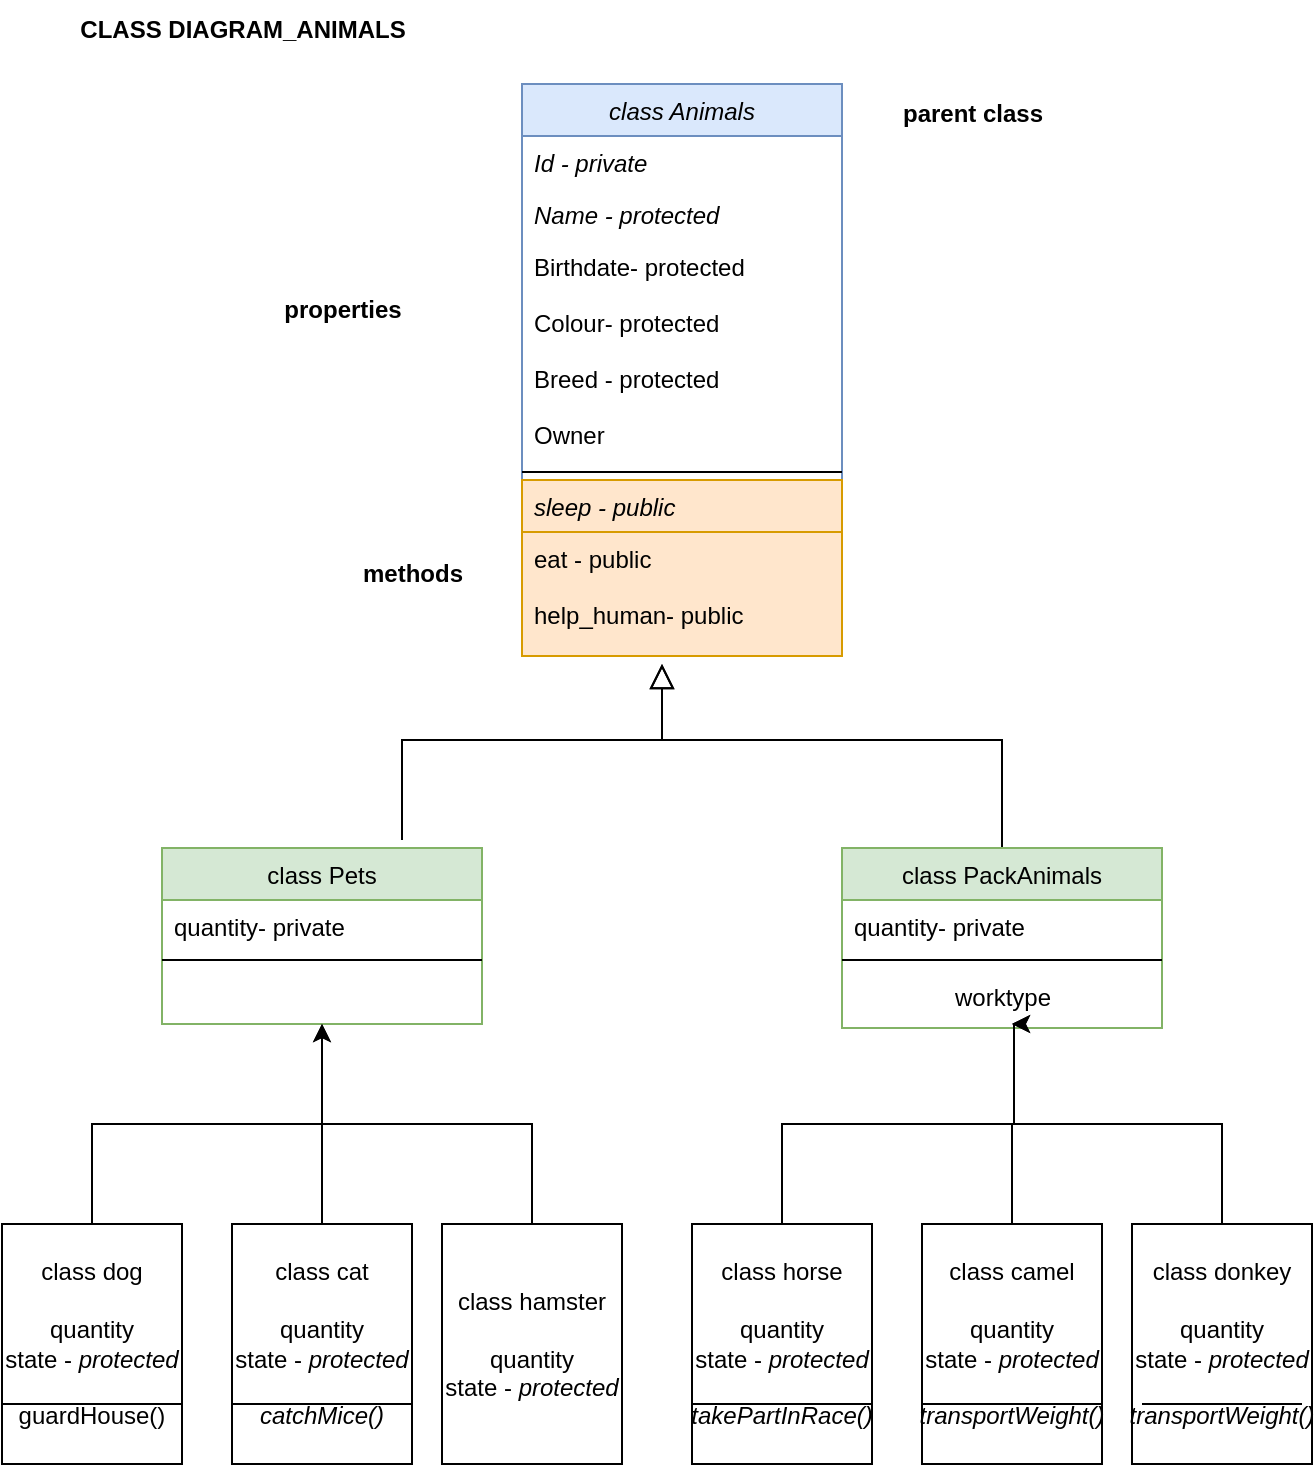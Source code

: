 <mxfile version="24.8.2">
  <diagram id="C5RBs43oDa-KdzZeNtuy" name="Page-1">
    <mxGraphModel dx="2074" dy="1144" grid="1" gridSize="10" guides="1" tooltips="1" connect="1" arrows="1" fold="1" page="1" pageScale="1" pageWidth="827" pageHeight="1169" math="0" shadow="0">
      <root>
        <mxCell id="WIyWlLk6GJQsqaUBKTNV-0" />
        <mxCell id="WIyWlLk6GJQsqaUBKTNV-1" parent="WIyWlLk6GJQsqaUBKTNV-0" />
        <mxCell id="zkfFHV4jXpPFQw0GAbJ--0" value="class Animals" style="swimlane;fontStyle=2;align=center;verticalAlign=top;childLayout=stackLayout;horizontal=1;startSize=26;horizontalStack=0;resizeParent=1;resizeLast=0;collapsible=1;marginBottom=0;rounded=0;shadow=0;strokeWidth=1;fillColor=#dae8fc;strokeColor=#6c8ebf;" parent="WIyWlLk6GJQsqaUBKTNV-1" vertex="1">
          <mxGeometry x="290" y="80" width="160" height="286" as="geometry">
            <mxRectangle x="230" y="140" width="160" height="26" as="alternateBounds" />
          </mxGeometry>
        </mxCell>
        <mxCell id="zkfFHV4jXpPFQw0GAbJ--1" value="Id - private" style="text;align=left;verticalAlign=top;spacingLeft=4;spacingRight=4;overflow=hidden;rotatable=0;points=[[0,0.5],[1,0.5]];portConstraint=eastwest;fontStyle=2" parent="zkfFHV4jXpPFQw0GAbJ--0" vertex="1">
          <mxGeometry y="26" width="160" height="26" as="geometry" />
        </mxCell>
        <mxCell id="zkfFHV4jXpPFQw0GAbJ--2" value="Name - protected" style="text;align=left;verticalAlign=top;spacingLeft=4;spacingRight=4;overflow=hidden;rotatable=0;points=[[0,0.5],[1,0.5]];portConstraint=eastwest;rounded=0;shadow=0;html=0;fontStyle=2" parent="zkfFHV4jXpPFQw0GAbJ--0" vertex="1">
          <mxGeometry y="52" width="160" height="26" as="geometry" />
        </mxCell>
        <mxCell id="zkfFHV4jXpPFQw0GAbJ--3" value="Birthdate- protected&#xa;&#xa;Colour- protected&#xa;&#xa;Breed - protected&#xa;&#xa;Owner" style="text;align=left;verticalAlign=top;spacingLeft=4;spacingRight=4;overflow=hidden;rotatable=0;points=[[0,0.5],[1,0.5]];portConstraint=eastwest;rounded=0;shadow=0;html=0;" parent="zkfFHV4jXpPFQw0GAbJ--0" vertex="1">
          <mxGeometry y="78" width="160" height="112" as="geometry" />
        </mxCell>
        <mxCell id="zkfFHV4jXpPFQw0GAbJ--4" value="" style="line;html=1;strokeWidth=1;align=left;verticalAlign=middle;spacingTop=-1;spacingLeft=3;spacingRight=3;rotatable=0;labelPosition=right;points=[];portConstraint=eastwest;" parent="zkfFHV4jXpPFQw0GAbJ--0" vertex="1">
          <mxGeometry y="190" width="160" height="8" as="geometry" />
        </mxCell>
        <mxCell id="WFxcKhzCwbzo-_k_8gMy-2" value="sleep - public" style="text;align=left;verticalAlign=top;spacingLeft=4;spacingRight=4;overflow=hidden;rotatable=0;points=[[0,0.5],[1,0.5]];portConstraint=eastwest;fillColor=#ffe6cc;strokeColor=#d79b00;fontStyle=2" vertex="1" parent="zkfFHV4jXpPFQw0GAbJ--0">
          <mxGeometry y="198" width="160" height="26" as="geometry" />
        </mxCell>
        <mxCell id="zkfFHV4jXpPFQw0GAbJ--5" value="eat - public&#xa;&#xa;help_human- public" style="text;align=left;verticalAlign=top;spacingLeft=4;spacingRight=4;overflow=hidden;rotatable=0;points=[[0,0.5],[1,0.5]];portConstraint=eastwest;fillColor=#ffe6cc;strokeColor=#d79b00;" parent="zkfFHV4jXpPFQw0GAbJ--0" vertex="1">
          <mxGeometry y="224" width="160" height="62" as="geometry" />
        </mxCell>
        <mxCell id="zkfFHV4jXpPFQw0GAbJ--6" value="class Pets" style="swimlane;fontStyle=0;align=center;verticalAlign=top;childLayout=stackLayout;horizontal=1;startSize=26;horizontalStack=0;resizeParent=1;resizeLast=0;collapsible=1;marginBottom=0;rounded=0;shadow=0;strokeWidth=1;fillColor=#d5e8d4;strokeColor=#82b366;" parent="WIyWlLk6GJQsqaUBKTNV-1" vertex="1">
          <mxGeometry x="110" y="462" width="160" height="88" as="geometry">
            <mxRectangle x="130" y="380" width="160" height="26" as="alternateBounds" />
          </mxGeometry>
        </mxCell>
        <mxCell id="zkfFHV4jXpPFQw0GAbJ--7" value="quantity- private" style="text;align=left;verticalAlign=top;spacingLeft=4;spacingRight=4;overflow=hidden;rotatable=0;points=[[0,0.5],[1,0.5]];portConstraint=eastwest;" parent="zkfFHV4jXpPFQw0GAbJ--6" vertex="1">
          <mxGeometry y="26" width="160" height="26" as="geometry" />
        </mxCell>
        <mxCell id="zkfFHV4jXpPFQw0GAbJ--9" value="" style="line;html=1;strokeWidth=1;align=left;verticalAlign=middle;spacingTop=-1;spacingLeft=3;spacingRight=3;rotatable=0;labelPosition=right;points=[];portConstraint=eastwest;" parent="zkfFHV4jXpPFQw0GAbJ--6" vertex="1">
          <mxGeometry y="52" width="160" height="8" as="geometry" />
        </mxCell>
        <mxCell id="zkfFHV4jXpPFQw0GAbJ--12" value="" style="endArrow=block;endSize=10;endFill=0;shadow=0;strokeWidth=1;rounded=0;curved=0;edgeStyle=elbowEdgeStyle;elbow=vertical;" parent="WIyWlLk6GJQsqaUBKTNV-1" edge="1">
          <mxGeometry width="160" relative="1" as="geometry">
            <mxPoint x="230" y="458" as="sourcePoint" />
            <mxPoint x="360" y="370" as="targetPoint" />
            <Array as="points">
              <mxPoint x="360" y="408" />
            </Array>
          </mxGeometry>
        </mxCell>
        <mxCell id="zkfFHV4jXpPFQw0GAbJ--16" value="" style="endArrow=block;endSize=10;endFill=0;shadow=0;strokeWidth=1;rounded=0;curved=0;edgeStyle=elbowEdgeStyle;elbow=vertical;exitX=0.5;exitY=0;exitDx=0;exitDy=0;" parent="WIyWlLk6GJQsqaUBKTNV-1" source="WFxcKhzCwbzo-_k_8gMy-3" edge="1">
          <mxGeometry width="160" relative="1" as="geometry">
            <mxPoint x="530" y="438" as="sourcePoint" />
            <mxPoint x="360" y="370" as="targetPoint" />
            <Array as="points">
              <mxPoint x="360" y="408" />
              <mxPoint x="590" y="428" />
            </Array>
          </mxGeometry>
        </mxCell>
        <mxCell id="WFxcKhzCwbzo-_k_8gMy-0" value="CLASS DIAGRAM_ANIMALS" style="text;html=1;align=center;verticalAlign=middle;resizable=0;points=[];autosize=1;strokeColor=none;fillColor=none;fontStyle=1" vertex="1" parent="WIyWlLk6GJQsqaUBKTNV-1">
          <mxGeometry x="60" y="38" width="180" height="30" as="geometry" />
        </mxCell>
        <mxCell id="WFxcKhzCwbzo-_k_8gMy-1" value="parent class" style="text;html=1;align=center;verticalAlign=middle;resizable=0;points=[];autosize=1;strokeColor=none;fillColor=none;fontStyle=1" vertex="1" parent="WIyWlLk6GJQsqaUBKTNV-1">
          <mxGeometry x="470" y="80" width="90" height="30" as="geometry" />
        </mxCell>
        <mxCell id="WFxcKhzCwbzo-_k_8gMy-3" value="class PackAnimals" style="swimlane;fontStyle=0;align=center;verticalAlign=top;childLayout=stackLayout;horizontal=1;startSize=26;horizontalStack=0;resizeParent=1;resizeLast=0;collapsible=1;marginBottom=0;rounded=0;shadow=0;strokeWidth=1;fillColor=#d5e8d4;strokeColor=#82b366;" vertex="1" parent="WIyWlLk6GJQsqaUBKTNV-1">
          <mxGeometry x="450" y="462" width="160" height="90" as="geometry">
            <mxRectangle x="130" y="380" width="160" height="26" as="alternateBounds" />
          </mxGeometry>
        </mxCell>
        <mxCell id="WFxcKhzCwbzo-_k_8gMy-4" value="quantity- private" style="text;align=left;verticalAlign=top;spacingLeft=4;spacingRight=4;overflow=hidden;rotatable=0;points=[[0,0.5],[1,0.5]];portConstraint=eastwest;" vertex="1" parent="WFxcKhzCwbzo-_k_8gMy-3">
          <mxGeometry y="26" width="160" height="26" as="geometry" />
        </mxCell>
        <mxCell id="WFxcKhzCwbzo-_k_8gMy-6" value="" style="line;html=1;strokeWidth=1;align=left;verticalAlign=middle;spacingTop=-1;spacingLeft=3;spacingRight=3;rotatable=0;labelPosition=right;points=[];portConstraint=eastwest;" vertex="1" parent="WFxcKhzCwbzo-_k_8gMy-3">
          <mxGeometry y="52" width="160" height="8" as="geometry" />
        </mxCell>
        <mxCell id="WFxcKhzCwbzo-_k_8gMy-44" value="worktype" style="text;html=1;align=center;verticalAlign=middle;resizable=0;points=[];autosize=1;strokeColor=none;fillColor=none;" vertex="1" parent="WFxcKhzCwbzo-_k_8gMy-3">
          <mxGeometry y="60" width="160" height="30" as="geometry" />
        </mxCell>
        <mxCell id="WFxcKhzCwbzo-_k_8gMy-21" style="edgeStyle=orthogonalEdgeStyle;rounded=0;orthogonalLoop=1;jettySize=auto;html=1;entryX=0.5;entryY=1;entryDx=0;entryDy=0;" edge="1" parent="WIyWlLk6GJQsqaUBKTNV-1" source="WFxcKhzCwbzo-_k_8gMy-11" target="zkfFHV4jXpPFQw0GAbJ--6">
          <mxGeometry relative="1" as="geometry" />
        </mxCell>
        <mxCell id="WFxcKhzCwbzo-_k_8gMy-11" value="class dog&lt;div&gt;&lt;br&gt;&lt;/div&gt;&lt;div&gt;&lt;span style=&quot;text-align: left; text-wrap-mode: nowrap;&quot;&gt;quantity&lt;/span&gt;&lt;/div&gt;&lt;div&gt;state - &lt;i&gt;protected&lt;/i&gt;&lt;/div&gt;&lt;div&gt;&lt;i&gt;&lt;br&gt;&lt;/i&gt;&lt;/div&gt;&lt;div&gt;guardHouse()&lt;/div&gt;" style="rounded=0;whiteSpace=wrap;html=1;" vertex="1" parent="WIyWlLk6GJQsqaUBKTNV-1">
          <mxGeometry x="30" y="650" width="90" height="120" as="geometry" />
        </mxCell>
        <mxCell id="WFxcKhzCwbzo-_k_8gMy-12" value="class cat&lt;div&gt;&lt;br&gt;&lt;/div&gt;&lt;div&gt;&lt;div&gt;&lt;span style=&quot;text-align: left; text-wrap-mode: nowrap;&quot;&gt;quantity&lt;/span&gt;&lt;/div&gt;&lt;div&gt;state -&amp;nbsp;&lt;i&gt;protected&lt;/i&gt;&lt;/div&gt;&lt;/div&gt;&lt;div&gt;&lt;i&gt;&lt;br&gt;&lt;/i&gt;&lt;/div&gt;&lt;div&gt;&lt;i&gt;catchMice()&lt;/i&gt;&lt;/div&gt;" style="rounded=0;whiteSpace=wrap;html=1;" vertex="1" parent="WIyWlLk6GJQsqaUBKTNV-1">
          <mxGeometry x="145" y="650" width="90" height="120" as="geometry" />
        </mxCell>
        <mxCell id="WFxcKhzCwbzo-_k_8gMy-22" style="edgeStyle=orthogonalEdgeStyle;rounded=0;orthogonalLoop=1;jettySize=auto;html=1;entryX=0.5;entryY=1;entryDx=0;entryDy=0;" edge="1" parent="WIyWlLk6GJQsqaUBKTNV-1" source="WFxcKhzCwbzo-_k_8gMy-13" target="zkfFHV4jXpPFQw0GAbJ--6">
          <mxGeometry relative="1" as="geometry" />
        </mxCell>
        <mxCell id="WFxcKhzCwbzo-_k_8gMy-13" value="class hamster&lt;div&gt;&lt;br&gt;&lt;/div&gt;&lt;div&gt;&lt;div&gt;&lt;span style=&quot;text-align: left; text-wrap-mode: nowrap;&quot;&gt;quantity&lt;/span&gt;&lt;/div&gt;&lt;div&gt;state -&amp;nbsp;&lt;i&gt;protected&lt;/i&gt;&lt;/div&gt;&lt;/div&gt;" style="rounded=0;whiteSpace=wrap;html=1;" vertex="1" parent="WIyWlLk6GJQsqaUBKTNV-1">
          <mxGeometry x="250" y="650" width="90" height="120" as="geometry" />
        </mxCell>
        <mxCell id="WFxcKhzCwbzo-_k_8gMy-24" value="" style="endArrow=none;html=1;rounded=0;" edge="1" parent="WIyWlLk6GJQsqaUBKTNV-1">
          <mxGeometry width="50" height="50" relative="1" as="geometry">
            <mxPoint x="190" y="650" as="sourcePoint" />
            <mxPoint x="190" y="600" as="targetPoint" />
          </mxGeometry>
        </mxCell>
        <mxCell id="WFxcKhzCwbzo-_k_8gMy-32" style="edgeStyle=orthogonalEdgeStyle;rounded=0;orthogonalLoop=1;jettySize=auto;html=1;entryX=0.5;entryY=1;entryDx=0;entryDy=0;" edge="1" parent="WIyWlLk6GJQsqaUBKTNV-1" source="WFxcKhzCwbzo-_k_8gMy-33">
          <mxGeometry relative="1" as="geometry">
            <mxPoint x="535" y="550" as="targetPoint" />
            <Array as="points">
              <mxPoint x="420" y="600" />
              <mxPoint x="536" y="600" />
            </Array>
          </mxGeometry>
        </mxCell>
        <mxCell id="WFxcKhzCwbzo-_k_8gMy-33" value="class horse&lt;div&gt;&lt;br&gt;&lt;/div&gt;&lt;div&gt;&lt;div&gt;&lt;span style=&quot;text-align: left; text-wrap-mode: nowrap;&quot;&gt;quantity&lt;/span&gt;&lt;/div&gt;&lt;div&gt;state -&amp;nbsp;&lt;i&gt;protected&lt;/i&gt;&lt;/div&gt;&lt;/div&gt;&lt;div&gt;&lt;i&gt;&lt;br&gt;&lt;/i&gt;&lt;/div&gt;&lt;div&gt;&lt;i&gt;takePartInRace()&lt;/i&gt;&lt;/div&gt;" style="rounded=0;whiteSpace=wrap;html=1;" vertex="1" parent="WIyWlLk6GJQsqaUBKTNV-1">
          <mxGeometry x="375" y="650" width="90" height="120" as="geometry" />
        </mxCell>
        <mxCell id="WFxcKhzCwbzo-_k_8gMy-34" value="class camel&lt;div&gt;&lt;br&gt;&lt;/div&gt;&lt;div&gt;&lt;div&gt;&lt;span style=&quot;text-align: left; text-wrap-mode: nowrap;&quot;&gt;quantity&lt;/span&gt;&lt;/div&gt;&lt;div&gt;state -&amp;nbsp;&lt;i&gt;protected&lt;/i&gt;&lt;/div&gt;&lt;/div&gt;&lt;div&gt;&lt;i&gt;&lt;br&gt;&lt;/i&gt;&lt;/div&gt;&lt;div&gt;&lt;i&gt;transportWeight()&lt;/i&gt;&lt;/div&gt;" style="rounded=0;whiteSpace=wrap;html=1;" vertex="1" parent="WIyWlLk6GJQsqaUBKTNV-1">
          <mxGeometry x="490" y="650" width="90" height="120" as="geometry" />
        </mxCell>
        <mxCell id="WFxcKhzCwbzo-_k_8gMy-35" style="edgeStyle=orthogonalEdgeStyle;rounded=0;orthogonalLoop=1;jettySize=auto;html=1;entryX=0.5;entryY=1;entryDx=0;entryDy=0;" edge="1" parent="WIyWlLk6GJQsqaUBKTNV-1" source="WFxcKhzCwbzo-_k_8gMy-36">
          <mxGeometry relative="1" as="geometry">
            <mxPoint x="535" y="550" as="targetPoint" />
            <Array as="points">
              <mxPoint x="640" y="600" />
              <mxPoint x="536" y="600" />
            </Array>
          </mxGeometry>
        </mxCell>
        <mxCell id="WFxcKhzCwbzo-_k_8gMy-36" value="class donkey&lt;div&gt;&lt;br&gt;&lt;/div&gt;&lt;div&gt;&lt;div&gt;&lt;span style=&quot;text-align: left; text-wrap-mode: nowrap;&quot;&gt;quantity&lt;/span&gt;&lt;/div&gt;&lt;div&gt;state -&amp;nbsp;&lt;i&gt;protected&lt;/i&gt;&lt;/div&gt;&lt;/div&gt;&lt;div&gt;&lt;i&gt;&lt;br&gt;&lt;/i&gt;&lt;/div&gt;&lt;div&gt;&lt;i&gt;transportWeight()&lt;/i&gt;&lt;i&gt;&lt;/i&gt;&lt;/div&gt;" style="rounded=0;whiteSpace=wrap;html=1;" vertex="1" parent="WIyWlLk6GJQsqaUBKTNV-1">
          <mxGeometry x="595" y="650" width="90" height="120" as="geometry" />
        </mxCell>
        <mxCell id="WFxcKhzCwbzo-_k_8gMy-37" value="" style="endArrow=none;html=1;rounded=0;" edge="1" parent="WIyWlLk6GJQsqaUBKTNV-1">
          <mxGeometry width="50" height="50" relative="1" as="geometry">
            <mxPoint x="535" y="650" as="sourcePoint" />
            <mxPoint x="535" y="600" as="targetPoint" />
          </mxGeometry>
        </mxCell>
        <mxCell id="WFxcKhzCwbzo-_k_8gMy-38" value="properties" style="text;html=1;align=center;verticalAlign=middle;resizable=0;points=[];autosize=1;strokeColor=none;fillColor=none;fontStyle=1" vertex="1" parent="WIyWlLk6GJQsqaUBKTNV-1">
          <mxGeometry x="160" y="178" width="80" height="30" as="geometry" />
        </mxCell>
        <mxCell id="WFxcKhzCwbzo-_k_8gMy-39" value="methods" style="text;html=1;align=center;verticalAlign=middle;resizable=0;points=[];autosize=1;strokeColor=none;fillColor=none;fontStyle=1" vertex="1" parent="WIyWlLk6GJQsqaUBKTNV-1">
          <mxGeometry x="200" y="310" width="70" height="30" as="geometry" />
        </mxCell>
        <mxCell id="WFxcKhzCwbzo-_k_8gMy-45" value="" style="endArrow=none;html=1;rounded=0;" edge="1" parent="WIyWlLk6GJQsqaUBKTNV-1" target="WFxcKhzCwbzo-_k_8gMy-11">
          <mxGeometry width="50" height="50" relative="1" as="geometry">
            <mxPoint x="30" y="740" as="sourcePoint" />
            <mxPoint x="80" y="690" as="targetPoint" />
            <Array as="points">
              <mxPoint x="120" y="740" />
            </Array>
          </mxGeometry>
        </mxCell>
        <mxCell id="WFxcKhzCwbzo-_k_8gMy-46" value="" style="endArrow=none;html=1;rounded=0;" edge="1" parent="WIyWlLk6GJQsqaUBKTNV-1">
          <mxGeometry width="50" height="50" relative="1" as="geometry">
            <mxPoint x="145" y="740" as="sourcePoint" />
            <mxPoint x="235" y="740" as="targetPoint" />
            <Array as="points">
              <mxPoint x="235" y="740" />
            </Array>
          </mxGeometry>
        </mxCell>
        <mxCell id="WFxcKhzCwbzo-_k_8gMy-48" value="" style="endArrow=none;html=1;rounded=0;" edge="1" parent="WIyWlLk6GJQsqaUBKTNV-1">
          <mxGeometry width="50" height="50" relative="1" as="geometry">
            <mxPoint x="375" y="740" as="sourcePoint" />
            <mxPoint x="465" y="740" as="targetPoint" />
            <Array as="points">
              <mxPoint x="465" y="740" />
            </Array>
          </mxGeometry>
        </mxCell>
        <mxCell id="WFxcKhzCwbzo-_k_8gMy-49" value="" style="endArrow=none;html=1;rounded=0;" edge="1" parent="WIyWlLk6GJQsqaUBKTNV-1">
          <mxGeometry width="50" height="50" relative="1" as="geometry">
            <mxPoint x="490" y="740" as="sourcePoint" />
            <mxPoint x="580" y="740" as="targetPoint" />
            <Array as="points">
              <mxPoint x="580" y="740" />
            </Array>
          </mxGeometry>
        </mxCell>
        <mxCell id="WFxcKhzCwbzo-_k_8gMy-50" value="" style="endArrow=none;html=1;rounded=0;" edge="1" parent="WIyWlLk6GJQsqaUBKTNV-1">
          <mxGeometry width="50" height="50" relative="1" as="geometry">
            <mxPoint x="600" y="740" as="sourcePoint" />
            <mxPoint x="680" y="740" as="targetPoint" />
            <Array as="points">
              <mxPoint x="680" y="740" />
            </Array>
          </mxGeometry>
        </mxCell>
      </root>
    </mxGraphModel>
  </diagram>
</mxfile>
